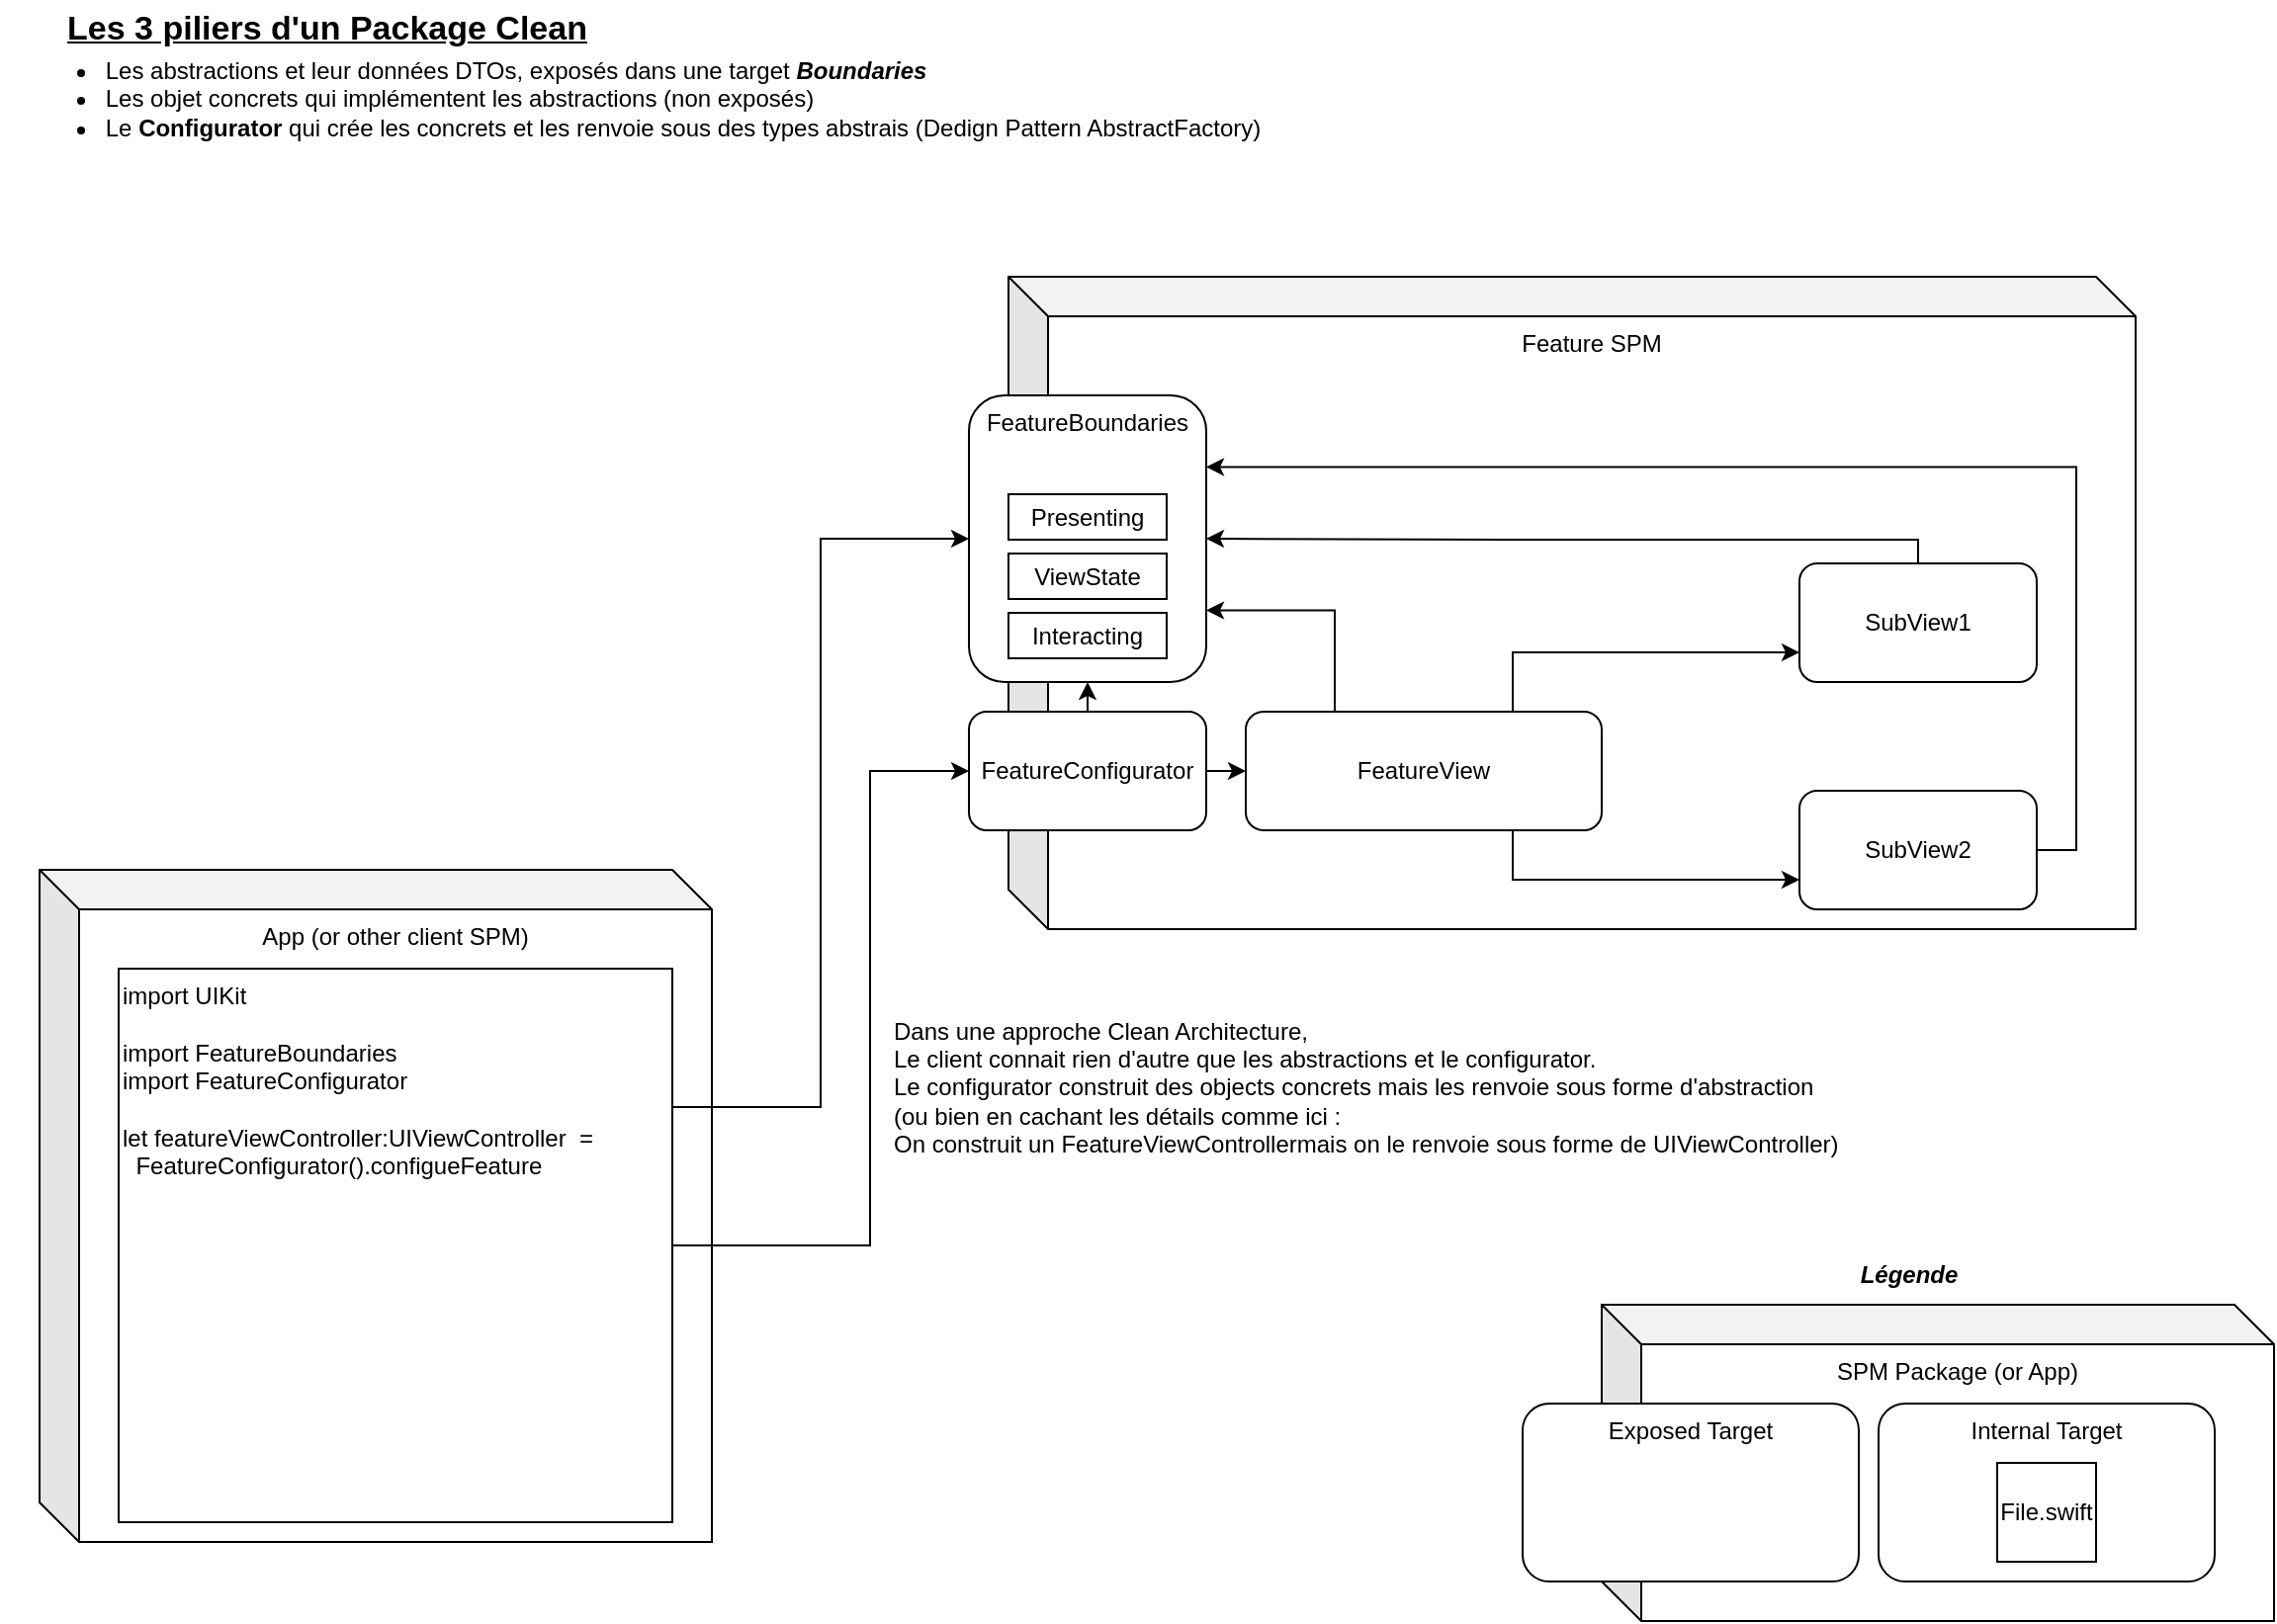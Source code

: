 <mxfile version="21.2.1" type="device">
  <diagram name="Page-1" id="cPZaBPU9ChipEOjV1w3C">
    <mxGraphModel dx="1393" dy="959" grid="1" gridSize="10" guides="1" tooltips="1" connect="1" arrows="1" fold="1" page="1" pageScale="1" pageWidth="1169" pageHeight="827" math="0" shadow="0">
      <root>
        <mxCell id="0" />
        <mxCell id="1" parent="0" />
        <mxCell id="VVqKtF_Fqne7itBjFoDa-1" value="Feature SPM&lt;br&gt;" style="shape=cube;whiteSpace=wrap;html=1;boundedLbl=1;backgroundOutline=1;darkOpacity=0.05;darkOpacity2=0.1;verticalAlign=top;" parent="1" vertex="1">
          <mxGeometry x="510" y="140" width="570" height="330" as="geometry" />
        </mxCell>
        <mxCell id="VVqKtF_Fqne7itBjFoDa-2" value="FeatureBoundaries" style="rounded=1;whiteSpace=wrap;html=1;verticalAlign=top;" parent="1" vertex="1">
          <mxGeometry x="490" y="200" width="120" height="145" as="geometry" />
        </mxCell>
        <mxCell id="VVqKtF_Fqne7itBjFoDa-28" style="edgeStyle=orthogonalEdgeStyle;rounded=0;orthogonalLoop=1;jettySize=auto;html=1;exitX=0.5;exitY=0;exitDx=0;exitDy=0;entryX=1;entryY=0.5;entryDx=0;entryDy=0;" parent="1" source="VVqKtF_Fqne7itBjFoDa-3" target="VVqKtF_Fqne7itBjFoDa-2" edge="1">
          <mxGeometry relative="1" as="geometry">
            <Array as="points">
              <mxPoint x="970" y="273" />
              <mxPoint x="760" y="273" />
            </Array>
          </mxGeometry>
        </mxCell>
        <mxCell id="VVqKtF_Fqne7itBjFoDa-3" value="SubView1" style="rounded=1;whiteSpace=wrap;html=1;" parent="1" vertex="1">
          <mxGeometry x="910" y="285" width="120" height="60" as="geometry" />
        </mxCell>
        <mxCell id="VVqKtF_Fqne7itBjFoDa-29" style="edgeStyle=orthogonalEdgeStyle;rounded=0;orthogonalLoop=1;jettySize=auto;html=1;exitX=1;exitY=0.5;exitDx=0;exitDy=0;entryX=1;entryY=0.25;entryDx=0;entryDy=0;" parent="1" source="VVqKtF_Fqne7itBjFoDa-4" target="VVqKtF_Fqne7itBjFoDa-2" edge="1">
          <mxGeometry relative="1" as="geometry" />
        </mxCell>
        <mxCell id="VVqKtF_Fqne7itBjFoDa-4" value="SubView2" style="rounded=1;whiteSpace=wrap;html=1;" parent="1" vertex="1">
          <mxGeometry x="910" y="400" width="120" height="60" as="geometry" />
        </mxCell>
        <mxCell id="VVqKtF_Fqne7itBjFoDa-7" style="edgeStyle=orthogonalEdgeStyle;rounded=0;orthogonalLoop=1;jettySize=auto;html=1;exitX=1;exitY=0.5;exitDx=0;exitDy=0;entryX=0;entryY=0.5;entryDx=0;entryDy=0;" parent="1" source="VVqKtF_Fqne7itBjFoDa-5" target="VVqKtF_Fqne7itBjFoDa-6" edge="1">
          <mxGeometry relative="1" as="geometry" />
        </mxCell>
        <mxCell id="VVqKtF_Fqne7itBjFoDa-8" style="edgeStyle=orthogonalEdgeStyle;rounded=0;orthogonalLoop=1;jettySize=auto;html=1;exitX=0.5;exitY=0;exitDx=0;exitDy=0;entryX=0.5;entryY=1;entryDx=0;entryDy=0;" parent="1" source="VVqKtF_Fqne7itBjFoDa-5" target="VVqKtF_Fqne7itBjFoDa-2" edge="1">
          <mxGeometry relative="1" as="geometry" />
        </mxCell>
        <mxCell id="VVqKtF_Fqne7itBjFoDa-5" value="FeatureConfigurator" style="rounded=1;whiteSpace=wrap;html=1;" parent="1" vertex="1">
          <mxGeometry x="490" y="360" width="120" height="60" as="geometry" />
        </mxCell>
        <mxCell id="VVqKtF_Fqne7itBjFoDa-12" style="edgeStyle=orthogonalEdgeStyle;rounded=0;orthogonalLoop=1;jettySize=auto;html=1;exitX=0.75;exitY=0;exitDx=0;exitDy=0;entryX=0;entryY=0.75;entryDx=0;entryDy=0;" parent="1" source="VVqKtF_Fqne7itBjFoDa-6" target="VVqKtF_Fqne7itBjFoDa-3" edge="1">
          <mxGeometry relative="1" as="geometry" />
        </mxCell>
        <mxCell id="VVqKtF_Fqne7itBjFoDa-14" style="edgeStyle=orthogonalEdgeStyle;rounded=0;orthogonalLoop=1;jettySize=auto;html=1;exitX=0.75;exitY=1;exitDx=0;exitDy=0;entryX=0;entryY=0.75;entryDx=0;entryDy=0;" parent="1" source="VVqKtF_Fqne7itBjFoDa-6" target="VVqKtF_Fqne7itBjFoDa-4" edge="1">
          <mxGeometry relative="1" as="geometry" />
        </mxCell>
        <mxCell id="VVqKtF_Fqne7itBjFoDa-27" style="edgeStyle=orthogonalEdgeStyle;rounded=0;orthogonalLoop=1;jettySize=auto;html=1;exitX=0.25;exitY=0;exitDx=0;exitDy=0;entryX=1;entryY=0.75;entryDx=0;entryDy=0;" parent="1" source="VVqKtF_Fqne7itBjFoDa-6" target="VVqKtF_Fqne7itBjFoDa-2" edge="1">
          <mxGeometry relative="1" as="geometry" />
        </mxCell>
        <mxCell id="VVqKtF_Fqne7itBjFoDa-6" value="FeatureView" style="rounded=1;whiteSpace=wrap;html=1;" parent="1" vertex="1">
          <mxGeometry x="630" y="360" width="180" height="60" as="geometry" />
        </mxCell>
        <mxCell id="VVqKtF_Fqne7itBjFoDa-15" value="App (or other client SPM)" style="shape=cube;whiteSpace=wrap;html=1;boundedLbl=1;backgroundOutline=1;darkOpacity=0.05;darkOpacity2=0.1;verticalAlign=top;" parent="1" vertex="1">
          <mxGeometry x="20" y="440" width="340" height="340" as="geometry" />
        </mxCell>
        <mxCell id="VVqKtF_Fqne7itBjFoDa-18" value="Presenting" style="rounded=0;whiteSpace=wrap;html=1;" parent="1" vertex="1">
          <mxGeometry x="510" y="250" width="80" height="23" as="geometry" />
        </mxCell>
        <mxCell id="VVqKtF_Fqne7itBjFoDa-19" value="Interacting" style="rounded=0;whiteSpace=wrap;html=1;" parent="1" vertex="1">
          <mxGeometry x="510" y="310" width="80" height="23" as="geometry" />
        </mxCell>
        <mxCell id="VVqKtF_Fqne7itBjFoDa-20" value="ViewState" style="rounded=0;whiteSpace=wrap;html=1;" parent="1" vertex="1">
          <mxGeometry x="510" y="280" width="80" height="23" as="geometry" />
        </mxCell>
        <mxCell id="VVqKtF_Fqne7itBjFoDa-22" style="edgeStyle=orthogonalEdgeStyle;rounded=0;orthogonalLoop=1;jettySize=auto;html=1;exitX=1;exitY=0.25;exitDx=0;exitDy=0;entryX=0;entryY=0.5;entryDx=0;entryDy=0;" parent="1" source="VVqKtF_Fqne7itBjFoDa-21" target="VVqKtF_Fqne7itBjFoDa-2" edge="1">
          <mxGeometry relative="1" as="geometry" />
        </mxCell>
        <mxCell id="VVqKtF_Fqne7itBjFoDa-23" style="edgeStyle=orthogonalEdgeStyle;rounded=0;orthogonalLoop=1;jettySize=auto;html=1;exitX=1;exitY=0.5;exitDx=0;exitDy=0;entryX=0;entryY=0.5;entryDx=0;entryDy=0;" parent="1" source="VVqKtF_Fqne7itBjFoDa-21" target="VVqKtF_Fqne7itBjFoDa-5" edge="1">
          <mxGeometry relative="1" as="geometry">
            <Array as="points">
              <mxPoint x="440" y="630" />
              <mxPoint x="440" y="390" />
            </Array>
          </mxGeometry>
        </mxCell>
        <mxCell id="VVqKtF_Fqne7itBjFoDa-21" value="import UIKit&lt;br&gt;&lt;br&gt;import FeatureBoundaries&lt;br&gt;import FeatureConfigurator&lt;br&gt;&lt;br&gt;let featureViewController:UIViewController &amp;nbsp;= &lt;span style=&quot;white-space: pre;&quot;&gt; &lt;span style=&quot;white-space: pre;&quot;&gt; &lt;/span&gt;&lt;/span&gt;FeatureConfigurator().configueFeature" style="whiteSpace=wrap;html=1;aspect=fixed;align=left;verticalAlign=top;" parent="1" vertex="1">
          <mxGeometry x="60" y="490" width="280" height="280" as="geometry" />
        </mxCell>
        <mxCell id="VVqKtF_Fqne7itBjFoDa-25" value="Dans une approche Clean Architecture,&lt;br&gt;Le client connait rien d&#39;autre que les abstractions et le configurator.&lt;br&gt;Le configurator construit des objects concrets mais les renvoie sous forme d&#39;abstraction&lt;br&gt;(ou bien en cachant les détails comme ici :&lt;br&gt;On construit un FeatureViewControllermais on le renvoie sous forme de UIViewController)" style="text;html=1;align=left;verticalAlign=middle;resizable=0;points=[];autosize=1;strokeColor=none;fillColor=none;" parent="1" vertex="1">
          <mxGeometry x="450" y="510" width="500" height="80" as="geometry" />
        </mxCell>
        <mxCell id="VVqKtF_Fqne7itBjFoDa-35" value="" style="group" parent="1" vertex="1" connectable="0">
          <mxGeometry x="810" y="660" width="340" height="160" as="geometry" />
        </mxCell>
        <mxCell id="VVqKtF_Fqne7itBjFoDa-31" value="SPM Package (or App)" style="shape=cube;whiteSpace=wrap;html=1;boundedLbl=1;backgroundOutline=1;darkOpacity=0.05;darkOpacity2=0.1;verticalAlign=top;" parent="VVqKtF_Fqne7itBjFoDa-35" vertex="1">
          <mxGeometry width="340" height="160" as="geometry" />
        </mxCell>
        <mxCell id="VVqKtF_Fqne7itBjFoDa-32" value="Internal Target" style="rounded=1;whiteSpace=wrap;html=1;verticalAlign=top;" parent="VVqKtF_Fqne7itBjFoDa-35" vertex="1">
          <mxGeometry x="140" y="50" width="170" height="90" as="geometry" />
        </mxCell>
        <mxCell id="VVqKtF_Fqne7itBjFoDa-34" value="File.swift" style="whiteSpace=wrap;html=1;aspect=fixed;" parent="VVqKtF_Fqne7itBjFoDa-35" vertex="1">
          <mxGeometry x="200" y="80" width="50" height="50" as="geometry" />
        </mxCell>
        <mxCell id="VVqKtF_Fqne7itBjFoDa-37" value="Exposed Target" style="rounded=1;whiteSpace=wrap;html=1;verticalAlign=top;" parent="VVqKtF_Fqne7itBjFoDa-35" vertex="1">
          <mxGeometry x="-40" y="50" width="170" height="90" as="geometry" />
        </mxCell>
        <mxCell id="VVqKtF_Fqne7itBjFoDa-36" value="&lt;b&gt;&lt;i&gt;Légende&lt;/i&gt;&lt;/b&gt;" style="text;html=1;align=center;verticalAlign=middle;resizable=0;points=[];autosize=1;strokeColor=none;fillColor=none;" parent="1" vertex="1">
          <mxGeometry x="930" y="630" width="70" height="30" as="geometry" />
        </mxCell>
        <mxCell id="VVqKtF_Fqne7itBjFoDa-38" value="&lt;b&gt;&lt;font style=&quot;font-size: 17px;&quot;&gt;&lt;u&gt;Les 3 piliers d&#39;un Package Clean&lt;/u&gt;&lt;/font&gt;&lt;/b&gt;" style="text;html=1;align=center;verticalAlign=middle;resizable=0;points=[];autosize=1;strokeColor=none;fillColor=none;" parent="1" vertex="1">
          <mxGeometry x="20" width="290" height="30" as="geometry" />
        </mxCell>
        <mxCell id="VVqKtF_Fqne7itBjFoDa-39" value="&lt;ul&gt;&lt;li style=&quot;text-align: left;&quot;&gt;Les abstractions et leur données DTOs, exposés dans une target &lt;i&gt;&lt;b&gt;Boundaries&lt;/b&gt;&lt;/i&gt;&lt;br&gt;&lt;/li&gt;&lt;li style=&quot;text-align: left;&quot;&gt;Les objet concrets qui implémentent les abstractions (non exposés)&lt;/li&gt;&lt;li style=&quot;text-align: left;&quot;&gt;Le &lt;b&gt;Configurator&lt;/b&gt; qui crée les concrets et les renvoie sous des types abstrais (Dedign Pattern AbstractFactory)&lt;/li&gt;&lt;/ul&gt;" style="text;html=1;align=center;verticalAlign=middle;resizable=0;points=[];autosize=1;strokeColor=none;fillColor=none;" parent="1" vertex="1">
          <mxGeometry y="10" width="650" height="80" as="geometry" />
        </mxCell>
      </root>
    </mxGraphModel>
  </diagram>
</mxfile>
